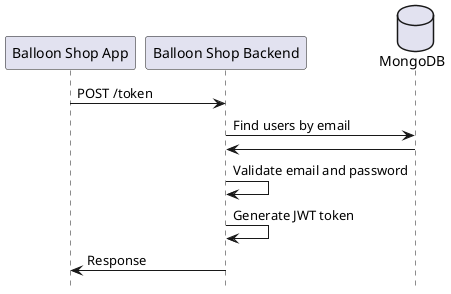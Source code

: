 @startuml create_login_token
hide footbox
participant "Balloon Shop App" as app
participant "Balloon Shop Backend" as backend
database "MongoDB" as db

app -> backend: POST /token
backend -> db: Find users by email
db -> backend: 
backend -> backend: Validate email and password
backend -> backend: Generate JWT token
backend -> app: Response

@enduml
